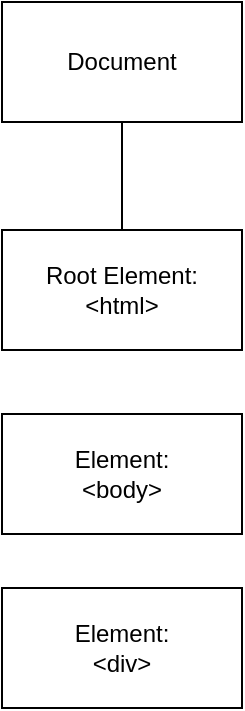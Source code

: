 <mxfile version="23.1.5" type="device">
  <diagram id="C5RBs43oDa-KdzZeNtuy" name="Page-1">
    <mxGraphModel dx="396" dy="409" grid="0" gridSize="10" guides="1" tooltips="1" connect="1" arrows="1" fold="1" page="1" pageScale="1" pageWidth="1169" pageHeight="827" math="0" shadow="0">
      <root>
        <mxCell id="WIyWlLk6GJQsqaUBKTNV-0" />
        <mxCell id="WIyWlLk6GJQsqaUBKTNV-1" parent="WIyWlLk6GJQsqaUBKTNV-0" />
        <mxCell id="I2u_mY02L-ip5zcrB-1J-0" value="Document" style="rounded=0;whiteSpace=wrap;html=1;" vertex="1" parent="WIyWlLk6GJQsqaUBKTNV-1">
          <mxGeometry x="180" y="205" width="120" height="60" as="geometry" />
        </mxCell>
        <mxCell id="I2u_mY02L-ip5zcrB-1J-2" value="Root Element:&lt;br&gt;&amp;lt;html&amp;gt;" style="rounded=0;whiteSpace=wrap;html=1;" vertex="1" parent="WIyWlLk6GJQsqaUBKTNV-1">
          <mxGeometry x="180" y="319" width="120" height="60" as="geometry" />
        </mxCell>
        <mxCell id="I2u_mY02L-ip5zcrB-1J-3" value="" style="endArrow=none;html=1;rounded=0;entryX=0.5;entryY=1;entryDx=0;entryDy=0;exitX=0.5;exitY=0;exitDx=0;exitDy=0;" edge="1" parent="WIyWlLk6GJQsqaUBKTNV-1" source="I2u_mY02L-ip5zcrB-1J-2" target="I2u_mY02L-ip5zcrB-1J-0">
          <mxGeometry width="50" height="50" relative="1" as="geometry">
            <mxPoint x="214" y="324" as="sourcePoint" />
            <mxPoint x="264" y="274" as="targetPoint" />
          </mxGeometry>
        </mxCell>
        <mxCell id="I2u_mY02L-ip5zcrB-1J-5" value="Element:&lt;br style=&quot;border-color: var(--border-color);&quot;&gt;&amp;lt;body&amp;gt;" style="rounded=0;whiteSpace=wrap;html=1;" vertex="1" parent="WIyWlLk6GJQsqaUBKTNV-1">
          <mxGeometry x="180" y="411" width="120" height="60" as="geometry" />
        </mxCell>
        <mxCell id="I2u_mY02L-ip5zcrB-1J-6" value="Element:&lt;br&gt;&amp;lt;div&amp;gt;" style="rounded=0;whiteSpace=wrap;html=1;" vertex="1" parent="WIyWlLk6GJQsqaUBKTNV-1">
          <mxGeometry x="180" y="498" width="120" height="60" as="geometry" />
        </mxCell>
      </root>
    </mxGraphModel>
  </diagram>
</mxfile>
